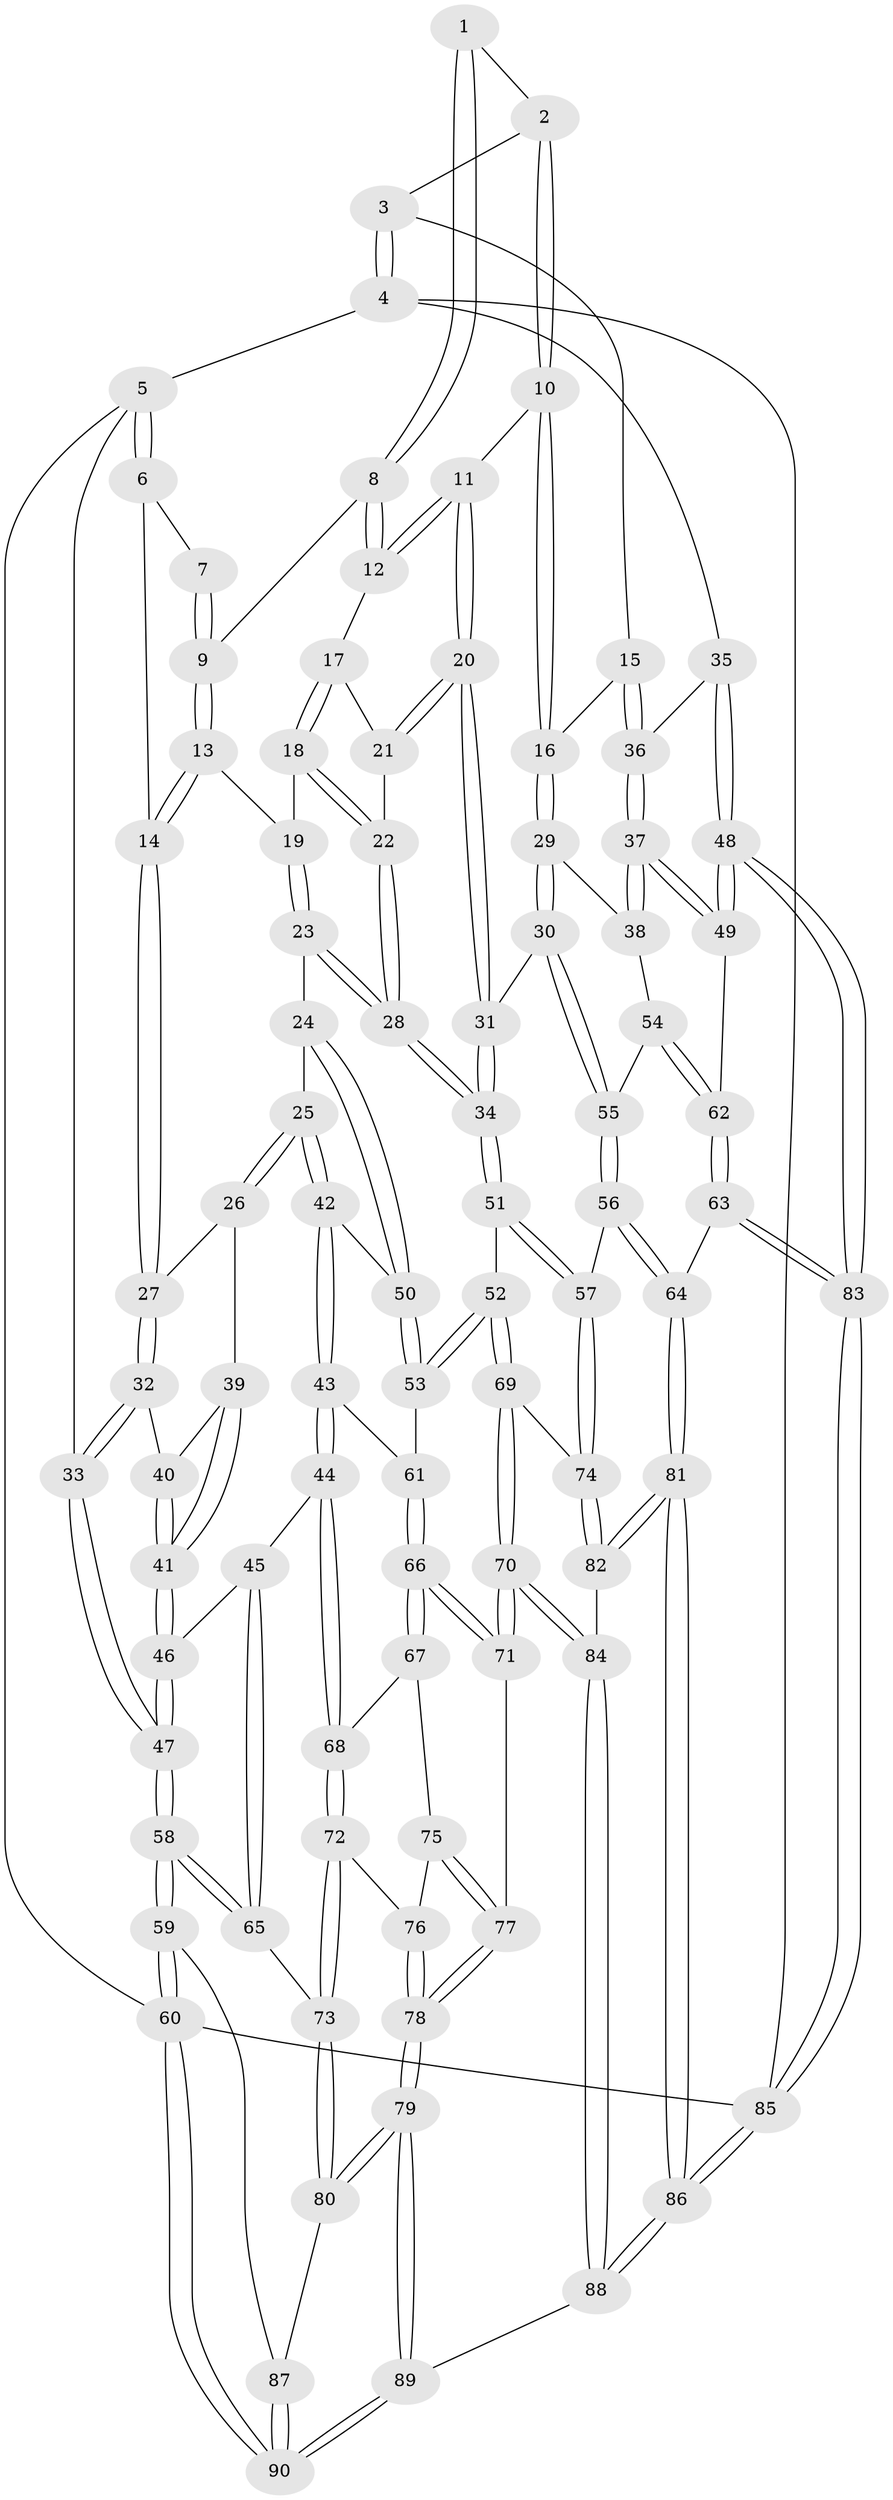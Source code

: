 // coarse degree distribution, {4: 0.3333333333333333, 7: 0.044444444444444446, 3: 0.13333333333333333, 6: 0.2, 2: 0.06666666666666667, 5: 0.2222222222222222}
// Generated by graph-tools (version 1.1) at 2025/21/03/04/25 18:21:23]
// undirected, 90 vertices, 222 edges
graph export_dot {
graph [start="1"]
  node [color=gray90,style=filled];
  1 [pos="+0.6761141877593142+0"];
  2 [pos="+0.8331844231648193+0"];
  3 [pos="+0.9917096715077565+0"];
  4 [pos="+1+0"];
  5 [pos="+0+0"];
  6 [pos="+0.2149358593689711+0"];
  7 [pos="+0.5589084184930038+0"];
  8 [pos="+0.6077419457569514+0.08504462677922217"];
  9 [pos="+0.4671562989660542+0.07294976620337565"];
  10 [pos="+0.7536939374579401+0.18271358086374917"];
  11 [pos="+0.735368611661547+0.1836835307116583"];
  12 [pos="+0.6081255584674701+0.09002571345964824"];
  13 [pos="+0.38109172763006116+0.13943969223966224"];
  14 [pos="+0.2970098760602314+0.11815301015284914"];
  15 [pos="+0.8521661679489008+0.2270886127967569"];
  16 [pos="+0.8244021710324365+0.22856720895364255"];
  17 [pos="+0.5765053140710725+0.1422364619582524"];
  18 [pos="+0.38608685370390916+0.14252616393208745"];
  19 [pos="+0.3845770968783488+0.14211970959773584"];
  20 [pos="+0.6592049980286138+0.24834945645895654"];
  21 [pos="+0.5735732511237605+0.19462754693764328"];
  22 [pos="+0.536598166809306+0.2336968745610459"];
  23 [pos="+0.47315451860263474+0.3668864100597633"];
  24 [pos="+0.4606263838287703+0.3696393637729389"];
  25 [pos="+0.2713220498575034+0.30078373016399956"];
  26 [pos="+0.2518736964650929+0.2773469380983819"];
  27 [pos="+0.24594158224980742+0.19770734590849906"];
  28 [pos="+0.5104210790617116+0.3733091800813413"];
  29 [pos="+0.7359934484578065+0.38894320999688015"];
  30 [pos="+0.71984694633352+0.39576308469413496"];
  31 [pos="+0.6403796513222334+0.3619501461787796"];
  32 [pos="+0+0.1981479764279894"];
  33 [pos="+0+0.16063178413499818"];
  34 [pos="+0.5248089850000395+0.3833580577695274"];
  35 [pos="+1+0.1609873872985547"];
  36 [pos="+0.8713781743045655+0.23486495797233806"];
  37 [pos="+0.931289878535921+0.4325942950418384"];
  38 [pos="+0.8024485826521126+0.4068922659817942"];
  39 [pos="+0.19760501639915573+0.32538549109730786"];
  40 [pos="+0.03837001663981136+0.3063348942038129"];
  41 [pos="+0.13028838869911885+0.4375395978505795"];
  42 [pos="+0.28452125427938707+0.4494928385054231"];
  43 [pos="+0.20658990357052673+0.5100637013892781"];
  44 [pos="+0.1979257932021907+0.5131787561532292"];
  45 [pos="+0.18222188504110745+0.5050643006753344"];
  46 [pos="+0.12984814761092164+0.44337794782716733"];
  47 [pos="+0+0.5197074062675944"];
  48 [pos="+1+0.5297048445822513"];
  49 [pos="+1+0.5149426412107749"];
  50 [pos="+0.36129019002507073+0.46471321243746166"];
  51 [pos="+0.5293279973620425+0.4434642941509368"];
  52 [pos="+0.4445130096633563+0.5691647915292022"];
  53 [pos="+0.3791464249644812+0.5359631710551122"];
  54 [pos="+0.8098814836277838+0.5093377243641302"];
  55 [pos="+0.717896223555976+0.5122041364470918"];
  56 [pos="+0.6871587230650141+0.5937989158225853"];
  57 [pos="+0.6391776141889548+0.6035593697585678"];
  58 [pos="+0+0.6649689341938606"];
  59 [pos="+0+0.6810824035715011"];
  60 [pos="+0+1"];
  61 [pos="+0.3361519806272972+0.5673798361684479"];
  62 [pos="+0.9857178814299962+0.5310456572172687"];
  63 [pos="+0.7858453574153851+0.6539361953037277"];
  64 [pos="+0.7812288261112211+0.655781276377854"];
  65 [pos="+0+0.6460398943744193"];
  66 [pos="+0.31608342912513987+0.6454055378758616"];
  67 [pos="+0.2160164338186332+0.5786754628772365"];
  68 [pos="+0.2014139752154657+0.5520239957146178"];
  69 [pos="+0.4639552218447688+0.6258763163527503"];
  70 [pos="+0.3924189318899274+0.7474853631888354"];
  71 [pos="+0.34188349744410373+0.7315886728669986"];
  72 [pos="+0.11894257373520531+0.6614378950556365"];
  73 [pos="+0.10668017477565199+0.6686032964233909"];
  74 [pos="+0.6219407723411629+0.6200204336867307"];
  75 [pos="+0.21357865913163782+0.6288902554249006"];
  76 [pos="+0.19333365069222147+0.6650068006702036"];
  77 [pos="+0.3088752583142098+0.7392474792141738"];
  78 [pos="+0.2528200450236295+0.7604046295555819"];
  79 [pos="+0.23689405258812046+0.771656253444441"];
  80 [pos="+0.1770200835452976+0.7757803767102989"];
  81 [pos="+0.7807780041436971+0.9707931629514833"];
  82 [pos="+0.5887409858046623+0.8021084271660802"];
  83 [pos="+1+0.921205759506203"];
  84 [pos="+0.4276083449218839+0.7986332180487671"];
  85 [pos="+1+1"];
  86 [pos="+0.8899322211183469+1"];
  87 [pos="+0.15175454628259819+0.7955324144064824"];
  88 [pos="+0.3572541437350153+1"];
  89 [pos="+0.2598224573239244+1"];
  90 [pos="+0+1"];
  1 -- 2;
  1 -- 8;
  1 -- 8;
  2 -- 3;
  2 -- 10;
  2 -- 10;
  3 -- 4;
  3 -- 4;
  3 -- 15;
  4 -- 5;
  4 -- 35;
  4 -- 85;
  5 -- 6;
  5 -- 6;
  5 -- 33;
  5 -- 60;
  6 -- 7;
  6 -- 14;
  7 -- 9;
  7 -- 9;
  8 -- 9;
  8 -- 12;
  8 -- 12;
  9 -- 13;
  9 -- 13;
  10 -- 11;
  10 -- 16;
  10 -- 16;
  11 -- 12;
  11 -- 12;
  11 -- 20;
  11 -- 20;
  12 -- 17;
  13 -- 14;
  13 -- 14;
  13 -- 19;
  14 -- 27;
  14 -- 27;
  15 -- 16;
  15 -- 36;
  15 -- 36;
  16 -- 29;
  16 -- 29;
  17 -- 18;
  17 -- 18;
  17 -- 21;
  18 -- 19;
  18 -- 22;
  18 -- 22;
  19 -- 23;
  19 -- 23;
  20 -- 21;
  20 -- 21;
  20 -- 31;
  20 -- 31;
  21 -- 22;
  22 -- 28;
  22 -- 28;
  23 -- 24;
  23 -- 28;
  23 -- 28;
  24 -- 25;
  24 -- 50;
  24 -- 50;
  25 -- 26;
  25 -- 26;
  25 -- 42;
  25 -- 42;
  26 -- 27;
  26 -- 39;
  27 -- 32;
  27 -- 32;
  28 -- 34;
  28 -- 34;
  29 -- 30;
  29 -- 30;
  29 -- 38;
  30 -- 31;
  30 -- 55;
  30 -- 55;
  31 -- 34;
  31 -- 34;
  32 -- 33;
  32 -- 33;
  32 -- 40;
  33 -- 47;
  33 -- 47;
  34 -- 51;
  34 -- 51;
  35 -- 36;
  35 -- 48;
  35 -- 48;
  36 -- 37;
  36 -- 37;
  37 -- 38;
  37 -- 38;
  37 -- 49;
  37 -- 49;
  38 -- 54;
  39 -- 40;
  39 -- 41;
  39 -- 41;
  40 -- 41;
  40 -- 41;
  41 -- 46;
  41 -- 46;
  42 -- 43;
  42 -- 43;
  42 -- 50;
  43 -- 44;
  43 -- 44;
  43 -- 61;
  44 -- 45;
  44 -- 68;
  44 -- 68;
  45 -- 46;
  45 -- 65;
  45 -- 65;
  46 -- 47;
  46 -- 47;
  47 -- 58;
  47 -- 58;
  48 -- 49;
  48 -- 49;
  48 -- 83;
  48 -- 83;
  49 -- 62;
  50 -- 53;
  50 -- 53;
  51 -- 52;
  51 -- 57;
  51 -- 57;
  52 -- 53;
  52 -- 53;
  52 -- 69;
  52 -- 69;
  53 -- 61;
  54 -- 55;
  54 -- 62;
  54 -- 62;
  55 -- 56;
  55 -- 56;
  56 -- 57;
  56 -- 64;
  56 -- 64;
  57 -- 74;
  57 -- 74;
  58 -- 59;
  58 -- 59;
  58 -- 65;
  58 -- 65;
  59 -- 60;
  59 -- 60;
  59 -- 87;
  60 -- 90;
  60 -- 90;
  60 -- 85;
  61 -- 66;
  61 -- 66;
  62 -- 63;
  62 -- 63;
  63 -- 64;
  63 -- 83;
  63 -- 83;
  64 -- 81;
  64 -- 81;
  65 -- 73;
  66 -- 67;
  66 -- 67;
  66 -- 71;
  66 -- 71;
  67 -- 68;
  67 -- 75;
  68 -- 72;
  68 -- 72;
  69 -- 70;
  69 -- 70;
  69 -- 74;
  70 -- 71;
  70 -- 71;
  70 -- 84;
  70 -- 84;
  71 -- 77;
  72 -- 73;
  72 -- 73;
  72 -- 76;
  73 -- 80;
  73 -- 80;
  74 -- 82;
  74 -- 82;
  75 -- 76;
  75 -- 77;
  75 -- 77;
  76 -- 78;
  76 -- 78;
  77 -- 78;
  77 -- 78;
  78 -- 79;
  78 -- 79;
  79 -- 80;
  79 -- 80;
  79 -- 89;
  79 -- 89;
  80 -- 87;
  81 -- 82;
  81 -- 82;
  81 -- 86;
  81 -- 86;
  82 -- 84;
  83 -- 85;
  83 -- 85;
  84 -- 88;
  84 -- 88;
  85 -- 86;
  85 -- 86;
  86 -- 88;
  86 -- 88;
  87 -- 90;
  87 -- 90;
  88 -- 89;
  89 -- 90;
  89 -- 90;
}
